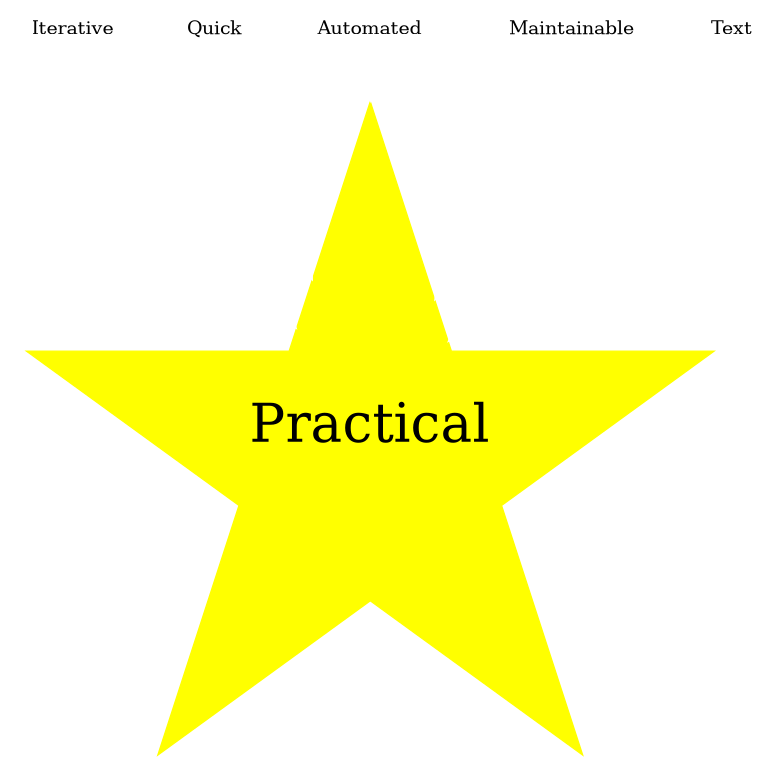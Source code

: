 @startuml
digraph G {
     
  bgcolor="transparent"
  node[style=filled color=white]
  edge[color=white]
     
     

 Practical [fontsize=40 shape=star style=filled color=yellow]

 Iterative    -> Practical
 Quick        -> Practical
 Automated    -> Practical
 Maintainable -> Practical
 Text         -> Practical
}

@enduml
